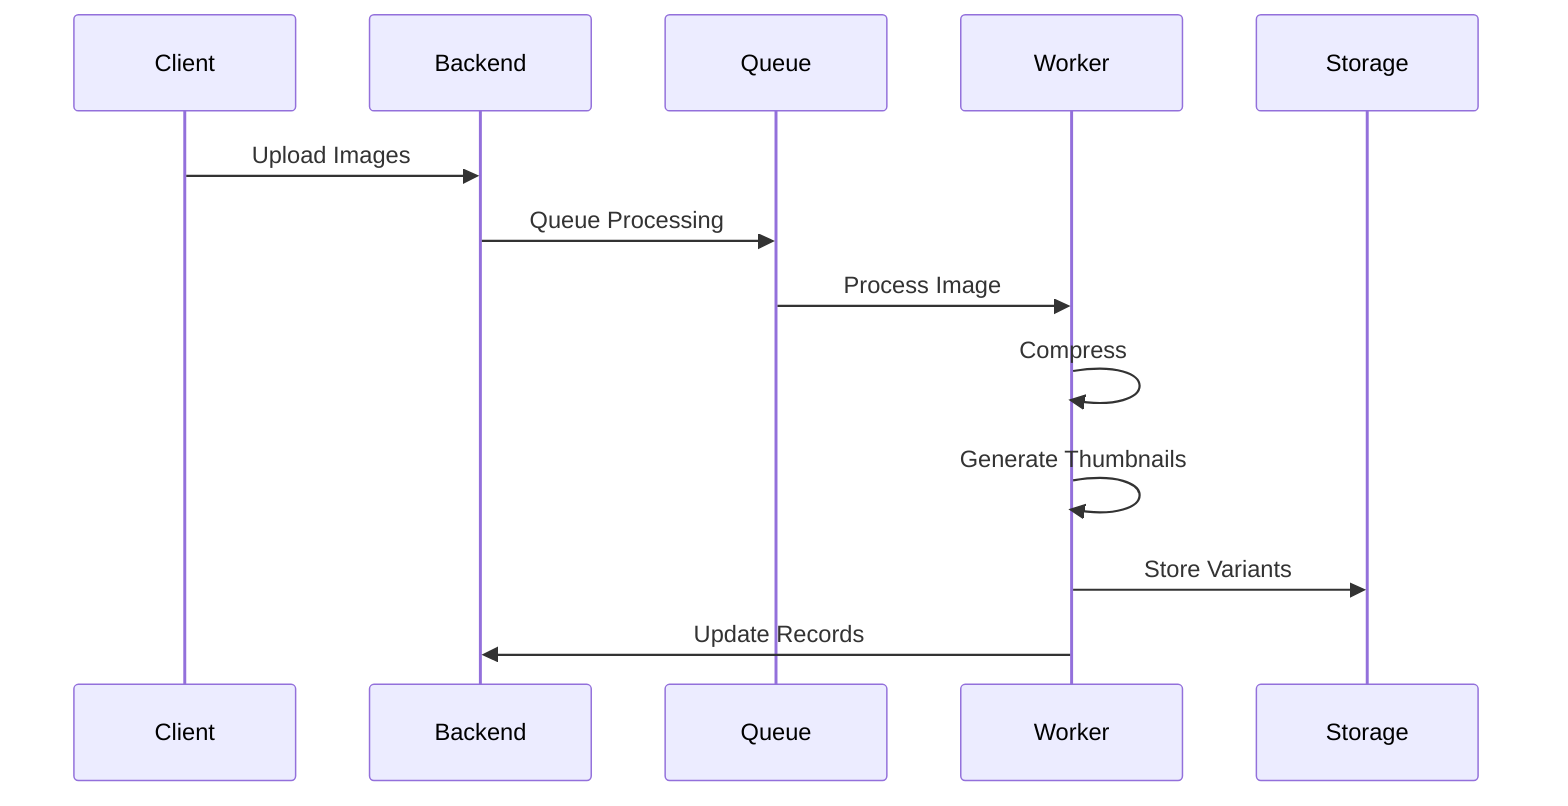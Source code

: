 sequenceDiagram
    participant C as Client
    participant API as Backend
    participant Q as Queue
    participant W as Worker
    participant S as Storage
    
    C->>API: Upload Images
    API->>Q: Queue Processing
    Q->>W: Process Image
    W->>W: Compress
    W->>W: Generate Thumbnails
    W->>S: Store Variants
    W->>API: Update Records